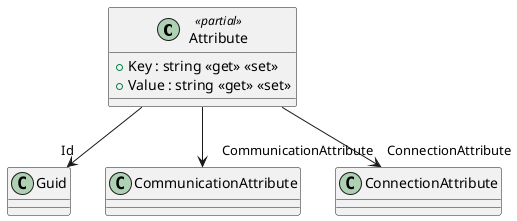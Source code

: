 @startuml
class Attribute <<partial>> {
    + Key : string <<get>> <<set>>
    + Value : string <<get>> <<set>>
}
Attribute --> "Id" Guid
Attribute --> "CommunicationAttribute" CommunicationAttribute
Attribute --> "ConnectionAttribute" ConnectionAttribute
@enduml
